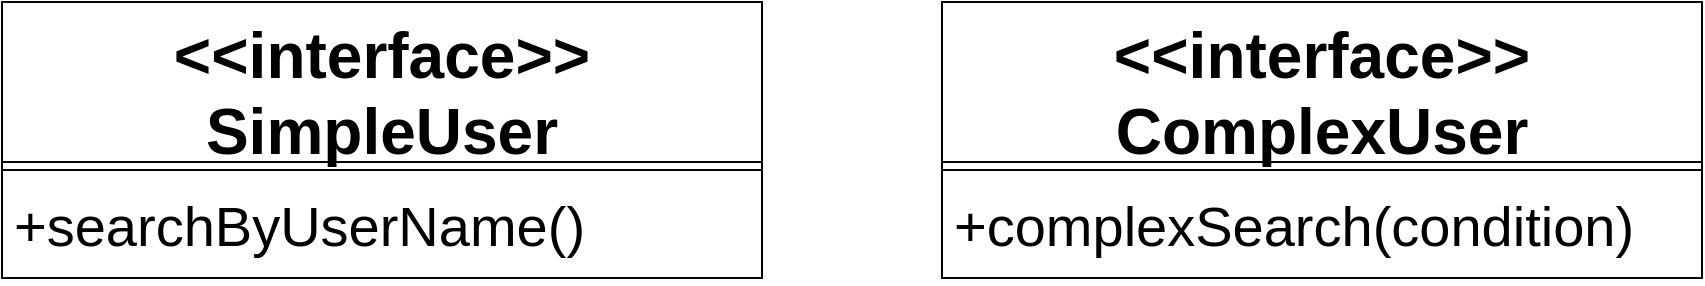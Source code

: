 <mxfile version="14.6.13" type="device"><diagram id="qDEeZYNnjzAwfOHLwOHe" name="第 1 页"><mxGraphModel dx="946" dy="672" grid="1" gridSize="10" guides="1" tooltips="1" connect="1" arrows="1" fold="1" page="1" pageScale="1" pageWidth="827" pageHeight="1169" math="0" shadow="0"><root><mxCell id="0"/><mxCell id="1" parent="0"/><mxCell id="tGMIeDPnfAMD4prBaos_-1" value="&lt;&lt;interface&gt;&gt;&#10;SimpleUser" style="swimlane;fontStyle=1;align=center;verticalAlign=top;childLayout=stackLayout;horizontal=1;startSize=80;horizontalStack=0;resizeParent=1;resizeParentMax=0;resizeLast=0;collapsible=1;marginBottom=0;fontSize=32;" vertex="1" parent="1"><mxGeometry x="50" y="220" width="380" height="138" as="geometry"/></mxCell><mxCell id="tGMIeDPnfAMD4prBaos_-2" value="" style="line;strokeWidth=1;fillColor=none;align=left;verticalAlign=middle;spacingTop=-1;spacingLeft=3;spacingRight=3;rotatable=0;labelPosition=right;points=[];portConstraint=eastwest;" vertex="1" parent="tGMIeDPnfAMD4prBaos_-1"><mxGeometry y="80" width="380" height="8" as="geometry"/></mxCell><mxCell id="tGMIeDPnfAMD4prBaos_-3" value="+searchByUserName()&#10;" style="text;strokeColor=none;fillColor=none;align=left;verticalAlign=top;spacingLeft=4;spacingRight=4;overflow=hidden;rotatable=0;points=[[0,0.5],[1,0.5]];portConstraint=eastwest;fontSize=28;" vertex="1" parent="tGMIeDPnfAMD4prBaos_-1"><mxGeometry y="88" width="380" height="50" as="geometry"/></mxCell><mxCell id="tGMIeDPnfAMD4prBaos_-4" value="&lt;&lt;interface&gt;&gt;&#10;ComplexUser" style="swimlane;fontStyle=1;align=center;verticalAlign=top;childLayout=stackLayout;horizontal=1;startSize=80;horizontalStack=0;resizeParent=1;resizeParentMax=0;resizeLast=0;collapsible=1;marginBottom=0;fontSize=32;" vertex="1" parent="1"><mxGeometry x="520" y="220" width="380" height="138" as="geometry"/></mxCell><mxCell id="tGMIeDPnfAMD4prBaos_-5" value="" style="line;strokeWidth=1;fillColor=none;align=left;verticalAlign=middle;spacingTop=-1;spacingLeft=3;spacingRight=3;rotatable=0;labelPosition=right;points=[];portConstraint=eastwest;" vertex="1" parent="tGMIeDPnfAMD4prBaos_-4"><mxGeometry y="80" width="380" height="8" as="geometry"/></mxCell><mxCell id="tGMIeDPnfAMD4prBaos_-6" value="+complexSearch(condition)" style="text;strokeColor=none;fillColor=none;align=left;verticalAlign=top;spacingLeft=4;spacingRight=4;overflow=hidden;rotatable=0;points=[[0,0.5],[1,0.5]];portConstraint=eastwest;fontSize=28;" vertex="1" parent="tGMIeDPnfAMD4prBaos_-4"><mxGeometry y="88" width="380" height="50" as="geometry"/></mxCell></root></mxGraphModel></diagram></mxfile>